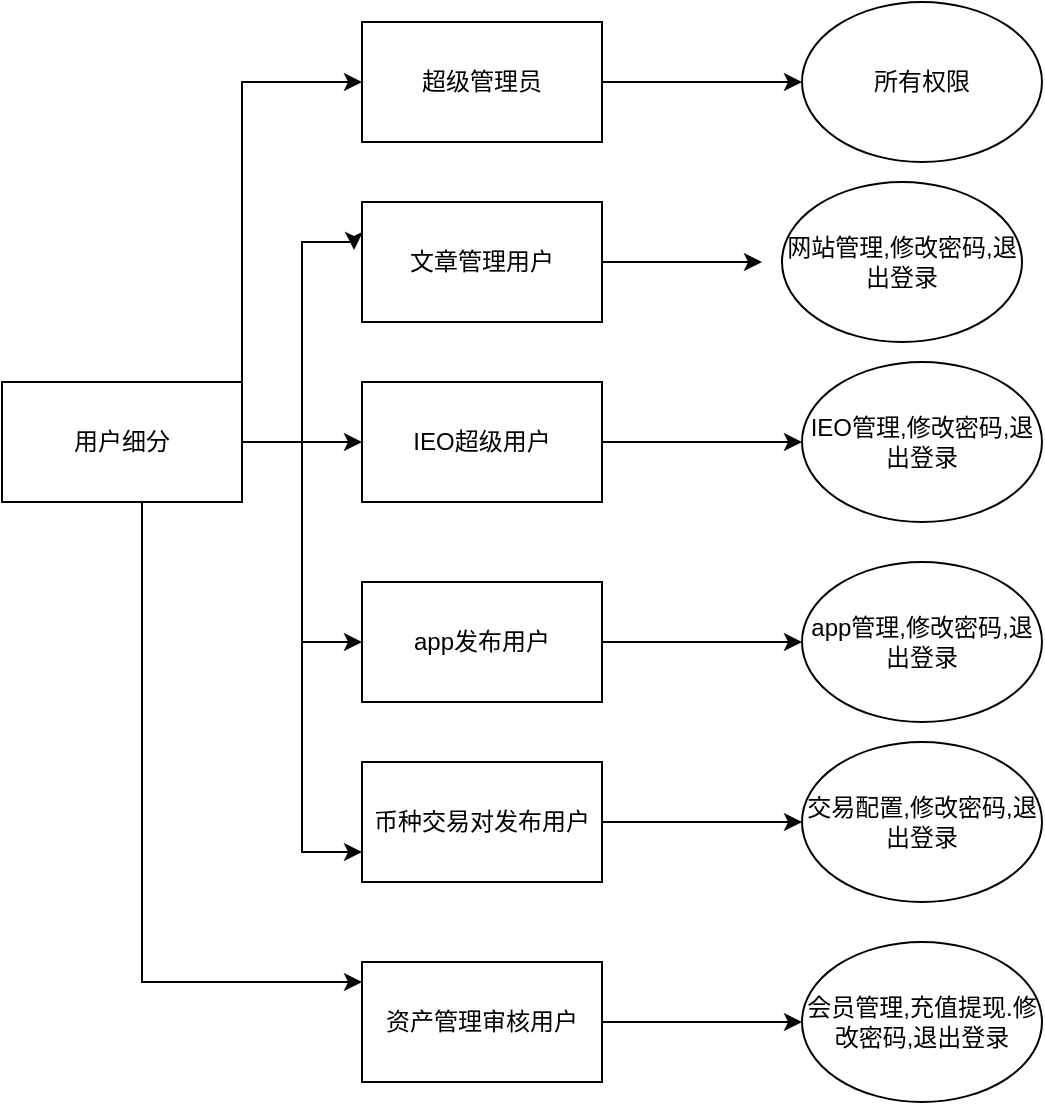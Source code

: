 <mxfile pages="1" version="11.2.8" type="github"><diagram id="VCTnHpHfEM3Re7eSV8YS" name="Page-1"><mxGraphModel dx="1186" dy="591" grid="1" gridSize="10" guides="1" tooltips="1" connect="1" arrows="1" fold="1" page="1" pageScale="1" pageWidth="850" pageHeight="1400" math="0" shadow="0"><root><mxCell id="0"/><mxCell id="1" parent="0"/><mxCell id="yPB1zubHyGAsEdx0-u_0-5" value="" style="edgeStyle=orthogonalEdgeStyle;rounded=0;orthogonalLoop=1;jettySize=auto;html=1;" parent="1" source="yPB1zubHyGAsEdx0-u_0-1" target="yPB1zubHyGAsEdx0-u_0-4" edge="1"><mxGeometry relative="1" as="geometry"><Array as="points"><mxPoint x="180" y="70"/></Array></mxGeometry></mxCell><mxCell id="yPB1zubHyGAsEdx0-u_0-7" style="edgeStyle=orthogonalEdgeStyle;rounded=0;orthogonalLoop=1;jettySize=auto;html=1;entryX=-0.033;entryY=0.4;entryDx=0;entryDy=0;entryPerimeter=0;" parent="1" source="yPB1zubHyGAsEdx0-u_0-1" target="yPB1zubHyGAsEdx0-u_0-6" edge="1"><mxGeometry relative="1" as="geometry"><Array as="points"><mxPoint x="210" y="250"/><mxPoint x="210" y="150"/><mxPoint x="236" y="150"/></Array></mxGeometry></mxCell><mxCell id="yPB1zubHyGAsEdx0-u_0-9" style="edgeStyle=orthogonalEdgeStyle;rounded=0;orthogonalLoop=1;jettySize=auto;html=1;entryX=0;entryY=0.5;entryDx=0;entryDy=0;" parent="1" source="yPB1zubHyGAsEdx0-u_0-1" target="yPB1zubHyGAsEdx0-u_0-8" edge="1"><mxGeometry relative="1" as="geometry"/></mxCell><mxCell id="yPB1zubHyGAsEdx0-u_0-11" style="edgeStyle=orthogonalEdgeStyle;rounded=0;orthogonalLoop=1;jettySize=auto;html=1;entryX=0;entryY=0.75;entryDx=0;entryDy=0;" parent="1" source="yPB1zubHyGAsEdx0-u_0-1" target="yPB1zubHyGAsEdx0-u_0-10" edge="1"><mxGeometry relative="1" as="geometry"/></mxCell><mxCell id="yPB1zubHyGAsEdx0-u_0-13" value="" style="edgeStyle=orthogonalEdgeStyle;rounded=0;orthogonalLoop=1;jettySize=auto;html=1;" parent="1" source="yPB1zubHyGAsEdx0-u_0-1" target="yPB1zubHyGAsEdx0-u_0-12" edge="1"><mxGeometry relative="1" as="geometry"><Array as="points"><mxPoint x="130" y="520"/></Array></mxGeometry></mxCell><mxCell id="yPB1zubHyGAsEdx0-u_0-28" style="edgeStyle=orthogonalEdgeStyle;rounded=0;orthogonalLoop=1;jettySize=auto;html=1;entryX=0;entryY=0.5;entryDx=0;entryDy=0;" parent="1" source="yPB1zubHyGAsEdx0-u_0-1" target="yPB1zubHyGAsEdx0-u_0-27" edge="1"><mxGeometry relative="1" as="geometry"/></mxCell><mxCell id="yPB1zubHyGAsEdx0-u_0-1" value="用户细分" style="rounded=0;whiteSpace=wrap;html=1;" parent="1" vertex="1"><mxGeometry x="60" y="220" width="120" height="60" as="geometry"/></mxCell><mxCell id="AxDajHPpvmFaHlzjYr6z-2" style="edgeStyle=orthogonalEdgeStyle;rounded=0;orthogonalLoop=1;jettySize=auto;html=1;entryX=0;entryY=0.5;entryDx=0;entryDy=0;" edge="1" parent="1" source="yPB1zubHyGAsEdx0-u_0-12" target="AxDajHPpvmFaHlzjYr6z-1"><mxGeometry relative="1" as="geometry"/></mxCell><mxCell id="yPB1zubHyGAsEdx0-u_0-12" value="资产管理审核用户" style="rounded=0;whiteSpace=wrap;html=1;" parent="1" vertex="1"><mxGeometry x="240" y="510" width="120" height="60" as="geometry"/></mxCell><mxCell id="yPB1zubHyGAsEdx0-u_0-15" value="" style="edgeStyle=orthogonalEdgeStyle;rounded=0;orthogonalLoop=1;jettySize=auto;html=1;entryX=0;entryY=0.5;entryDx=0;entryDy=0;" parent="1" source="yPB1zubHyGAsEdx0-u_0-4" edge="1" target="yPB1zubHyGAsEdx0-u_0-16"><mxGeometry relative="1" as="geometry"><mxPoint x="440" y="70" as="targetPoint"/></mxGeometry></mxCell><mxCell id="yPB1zubHyGAsEdx0-u_0-4" value="超级管理员" style="rounded=0;whiteSpace=wrap;html=1;" parent="1" vertex="1"><mxGeometry x="240" y="40" width="120" height="60" as="geometry"/></mxCell><mxCell id="yPB1zubHyGAsEdx0-u_0-19" value="" style="edgeStyle=orthogonalEdgeStyle;rounded=0;orthogonalLoop=1;jettySize=auto;html=1;" parent="1" source="yPB1zubHyGAsEdx0-u_0-6" edge="1"><mxGeometry relative="1" as="geometry"><mxPoint x="440" y="160" as="targetPoint"/></mxGeometry></mxCell><mxCell id="yPB1zubHyGAsEdx0-u_0-6" value="文章管理用户" style="rounded=0;whiteSpace=wrap;html=1;" parent="1" vertex="1"><mxGeometry x="240" y="130" width="120" height="60" as="geometry"/></mxCell><mxCell id="yPB1zubHyGAsEdx0-u_0-22" style="edgeStyle=orthogonalEdgeStyle;rounded=0;orthogonalLoop=1;jettySize=auto;html=1;entryX=0;entryY=0.5;entryDx=0;entryDy=0;" parent="1" source="yPB1zubHyGAsEdx0-u_0-8" target="yPB1zubHyGAsEdx0-u_0-21" edge="1"><mxGeometry relative="1" as="geometry"/></mxCell><mxCell id="yPB1zubHyGAsEdx0-u_0-8" value="IEO超级用户" style="rounded=0;whiteSpace=wrap;html=1;" parent="1" vertex="1"><mxGeometry x="240" y="220" width="120" height="60" as="geometry"/></mxCell><mxCell id="yPB1zubHyGAsEdx0-u_0-33" value="" style="edgeStyle=orthogonalEdgeStyle;rounded=0;orthogonalLoop=1;jettySize=auto;html=1;entryX=0;entryY=0.5;entryDx=0;entryDy=0;" parent="1" source="yPB1zubHyGAsEdx0-u_0-10" target="yPB1zubHyGAsEdx0-u_0-34" edge="1"><mxGeometry relative="1" as="geometry"><mxPoint x="440" y="430" as="targetPoint"/></mxGeometry></mxCell><mxCell id="yPB1zubHyGAsEdx0-u_0-10" value="币种交易对发布用户" style="rounded=0;whiteSpace=wrap;html=1;" parent="1" vertex="1"><mxGeometry x="240" y="410" width="120" height="60" as="geometry"/></mxCell><mxCell id="yPB1zubHyGAsEdx0-u_0-16" value="所有权限" style="ellipse;whiteSpace=wrap;html=1;" parent="1" vertex="1"><mxGeometry x="460" y="30" width="120" height="80" as="geometry"/></mxCell><mxCell id="yPB1zubHyGAsEdx0-u_0-20" value="网站管理,修改密码,退出登录" style="ellipse;whiteSpace=wrap;html=1;" parent="1" vertex="1"><mxGeometry x="450" y="120" width="120" height="80" as="geometry"/></mxCell><mxCell id="yPB1zubHyGAsEdx0-u_0-21" value="IEO管理,修改密码,退出登录" style="ellipse;whiteSpace=wrap;html=1;" parent="1" vertex="1"><mxGeometry x="460" y="210" width="120" height="80" as="geometry"/></mxCell><mxCell id="yPB1zubHyGAsEdx0-u_0-30" value="" style="edgeStyle=orthogonalEdgeStyle;rounded=0;orthogonalLoop=1;jettySize=auto;html=1;entryX=0;entryY=0.5;entryDx=0;entryDy=0;" parent="1" source="yPB1zubHyGAsEdx0-u_0-27" target="yPB1zubHyGAsEdx0-u_0-31" edge="1"><mxGeometry relative="1" as="geometry"><mxPoint x="450" y="360" as="targetPoint"/><Array as="points"/></mxGeometry></mxCell><mxCell id="yPB1zubHyGAsEdx0-u_0-27" value="app发布用户" style="rounded=0;whiteSpace=wrap;html=1;" parent="1" vertex="1"><mxGeometry x="240" y="320" width="120" height="60" as="geometry"/></mxCell><mxCell id="yPB1zubHyGAsEdx0-u_0-31" value="app管理,修改密码,退出登录" style="ellipse;whiteSpace=wrap;html=1;" parent="1" vertex="1"><mxGeometry x="460" y="310" width="120" height="80" as="geometry"/></mxCell><mxCell id="yPB1zubHyGAsEdx0-u_0-34" value="交易配置,修改密码,退出登录" style="ellipse;whiteSpace=wrap;html=1;" parent="1" vertex="1"><mxGeometry x="460" y="400" width="120" height="80" as="geometry"/></mxCell><mxCell id="AxDajHPpvmFaHlzjYr6z-1" value="会员管理,充值提现.修改密码,退出登录" style="ellipse;whiteSpace=wrap;html=1;" vertex="1" parent="1"><mxGeometry x="460" y="500" width="120" height="80" as="geometry"/></mxCell></root></mxGraphModel></diagram></mxfile>